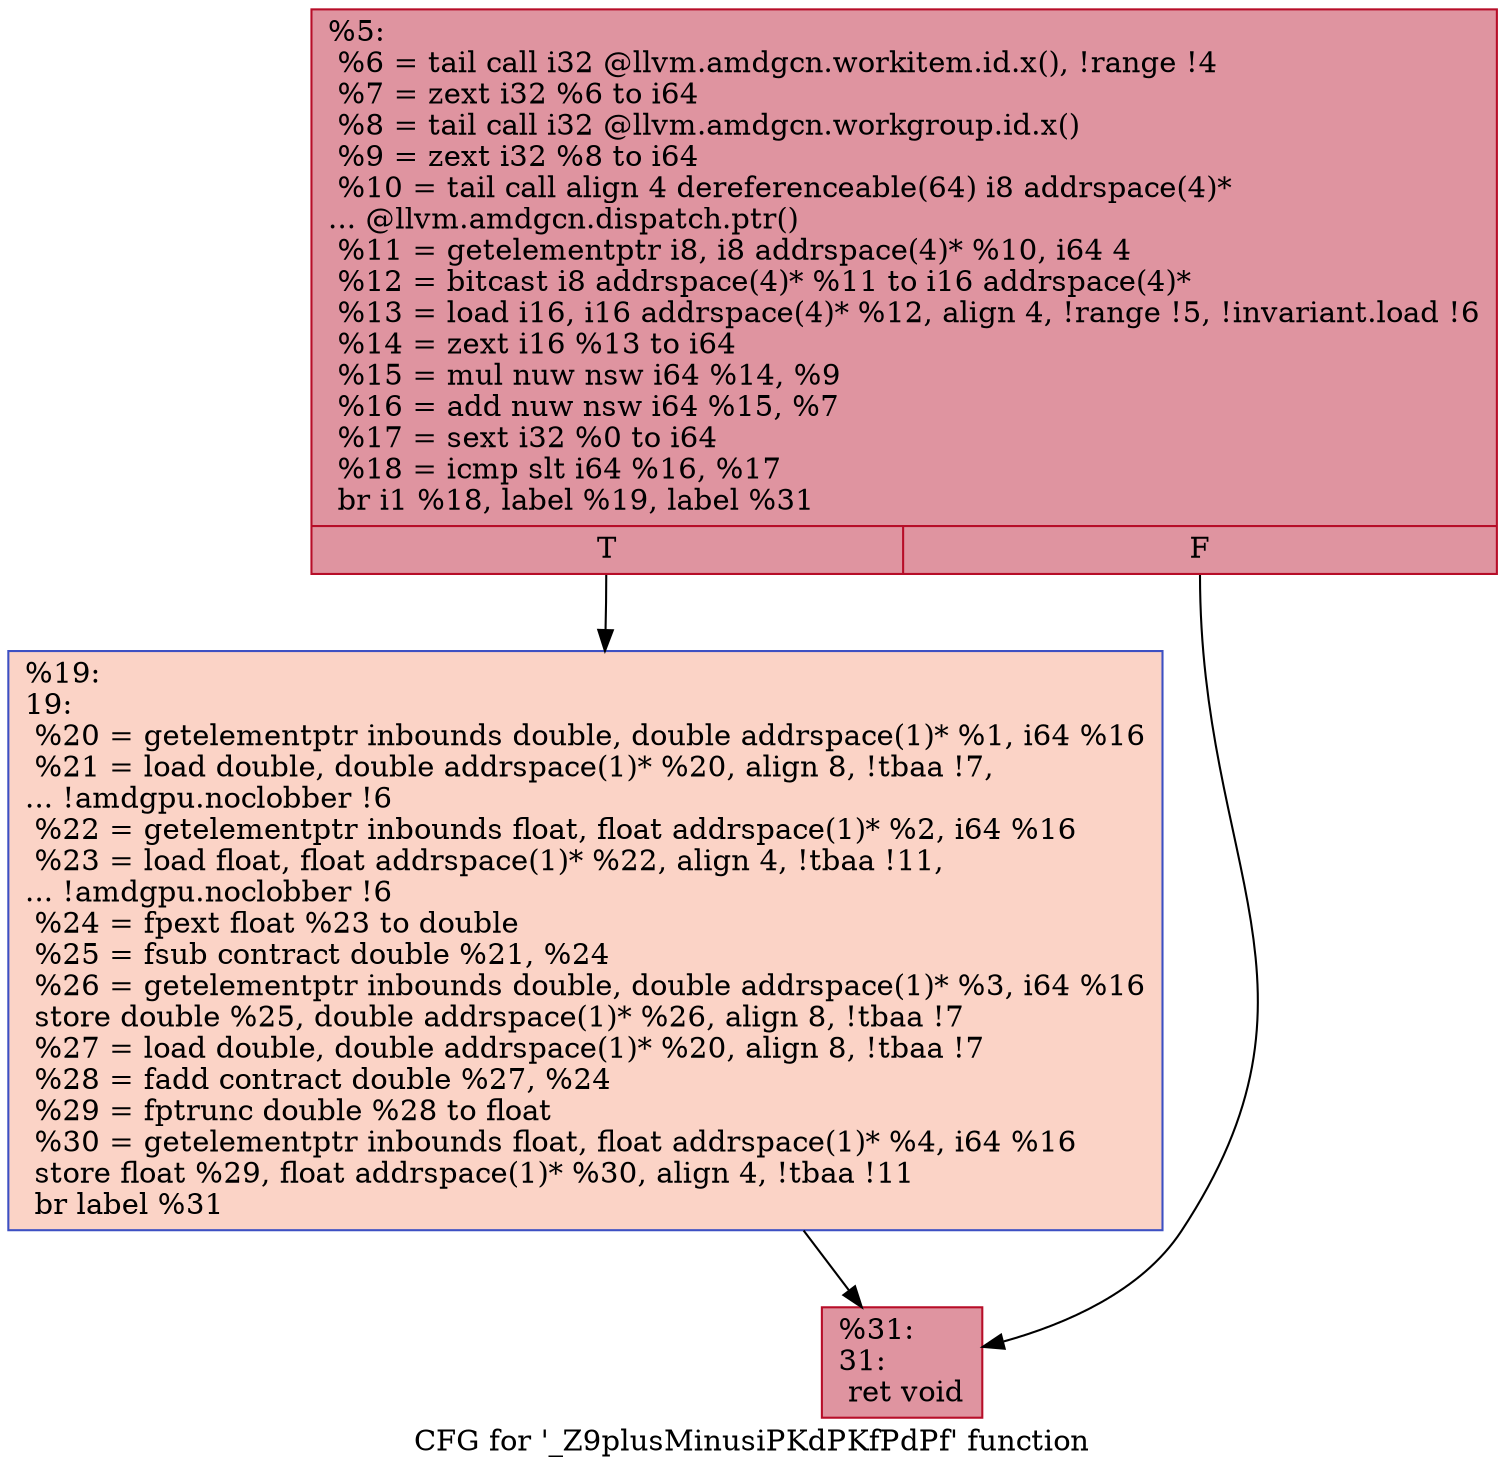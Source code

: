 digraph "CFG for '_Z9plusMinusiPKdPKfPdPf' function" {
	label="CFG for '_Z9plusMinusiPKdPKfPdPf' function";

	Node0x551c360 [shape=record,color="#b70d28ff", style=filled, fillcolor="#b70d2870",label="{%5:\l  %6 = tail call i32 @llvm.amdgcn.workitem.id.x(), !range !4\l  %7 = zext i32 %6 to i64\l  %8 = tail call i32 @llvm.amdgcn.workgroup.id.x()\l  %9 = zext i32 %8 to i64\l  %10 = tail call align 4 dereferenceable(64) i8 addrspace(4)*\l... @llvm.amdgcn.dispatch.ptr()\l  %11 = getelementptr i8, i8 addrspace(4)* %10, i64 4\l  %12 = bitcast i8 addrspace(4)* %11 to i16 addrspace(4)*\l  %13 = load i16, i16 addrspace(4)* %12, align 4, !range !5, !invariant.load !6\l  %14 = zext i16 %13 to i64\l  %15 = mul nuw nsw i64 %14, %9\l  %16 = add nuw nsw i64 %15, %7\l  %17 = sext i32 %0 to i64\l  %18 = icmp slt i64 %16, %17\l  br i1 %18, label %19, label %31\l|{<s0>T|<s1>F}}"];
	Node0x551c360:s0 -> Node0x551e400;
	Node0x551c360:s1 -> Node0x551e490;
	Node0x551e400 [shape=record,color="#3d50c3ff", style=filled, fillcolor="#f59c7d70",label="{%19:\l19:                                               \l  %20 = getelementptr inbounds double, double addrspace(1)* %1, i64 %16\l  %21 = load double, double addrspace(1)* %20, align 8, !tbaa !7,\l... !amdgpu.noclobber !6\l  %22 = getelementptr inbounds float, float addrspace(1)* %2, i64 %16\l  %23 = load float, float addrspace(1)* %22, align 4, !tbaa !11,\l... !amdgpu.noclobber !6\l  %24 = fpext float %23 to double\l  %25 = fsub contract double %21, %24\l  %26 = getelementptr inbounds double, double addrspace(1)* %3, i64 %16\l  store double %25, double addrspace(1)* %26, align 8, !tbaa !7\l  %27 = load double, double addrspace(1)* %20, align 8, !tbaa !7\l  %28 = fadd contract double %27, %24\l  %29 = fptrunc double %28 to float\l  %30 = getelementptr inbounds float, float addrspace(1)* %4, i64 %16\l  store float %29, float addrspace(1)* %30, align 4, !tbaa !11\l  br label %31\l}"];
	Node0x551e400 -> Node0x551e490;
	Node0x551e490 [shape=record,color="#b70d28ff", style=filled, fillcolor="#b70d2870",label="{%31:\l31:                                               \l  ret void\l}"];
}
